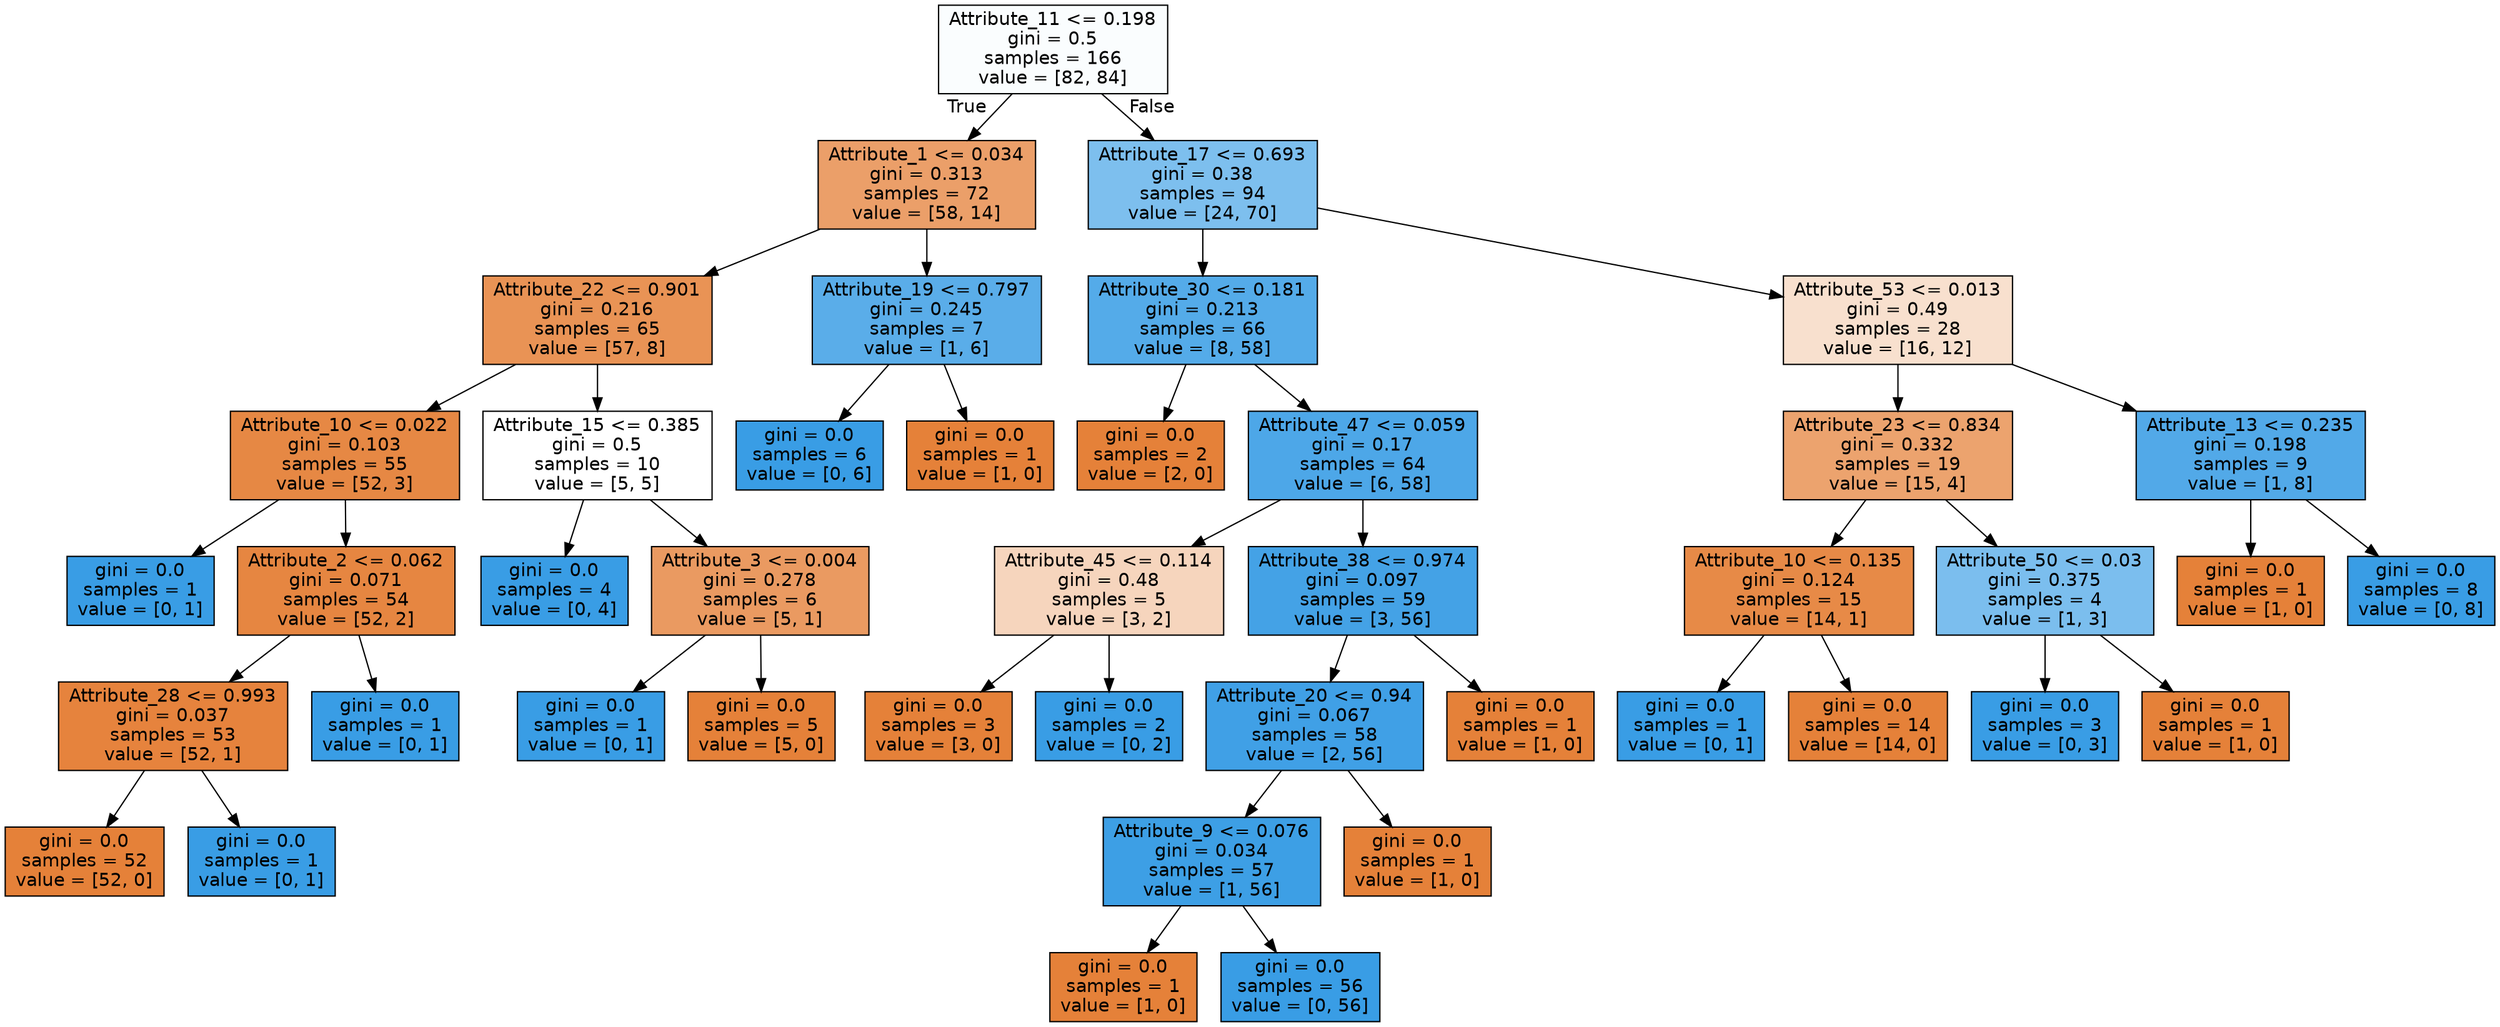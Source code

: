 digraph Tree {
node [shape=box, style="filled", color="black", fontname="helvetica"] ;
edge [fontname="helvetica"] ;
0 [label="Attribute_11 <= 0.198\ngini = 0.5\nsamples = 166\nvalue = [82, 84]", fillcolor="#fafdfe"] ;
1 [label="Attribute_1 <= 0.034\ngini = 0.313\nsamples = 72\nvalue = [58, 14]", fillcolor="#eb9f69"] ;
0 -> 1 [labeldistance=2.5, labelangle=45, headlabel="True"] ;
2 [label="Attribute_22 <= 0.901\ngini = 0.216\nsamples = 65\nvalue = [57, 8]", fillcolor="#e99355"] ;
1 -> 2 ;
3 [label="Attribute_10 <= 0.022\ngini = 0.103\nsamples = 55\nvalue = [52, 3]", fillcolor="#e68844"] ;
2 -> 3 ;
4 [label="gini = 0.0\nsamples = 1\nvalue = [0, 1]", fillcolor="#399de5"] ;
3 -> 4 ;
5 [label="Attribute_2 <= 0.062\ngini = 0.071\nsamples = 54\nvalue = [52, 2]", fillcolor="#e68641"] ;
3 -> 5 ;
6 [label="Attribute_28 <= 0.993\ngini = 0.037\nsamples = 53\nvalue = [52, 1]", fillcolor="#e6833d"] ;
5 -> 6 ;
7 [label="gini = 0.0\nsamples = 52\nvalue = [52, 0]", fillcolor="#e58139"] ;
6 -> 7 ;
8 [label="gini = 0.0\nsamples = 1\nvalue = [0, 1]", fillcolor="#399de5"] ;
6 -> 8 ;
9 [label="gini = 0.0\nsamples = 1\nvalue = [0, 1]", fillcolor="#399de5"] ;
5 -> 9 ;
10 [label="Attribute_15 <= 0.385\ngini = 0.5\nsamples = 10\nvalue = [5, 5]", fillcolor="#ffffff"] ;
2 -> 10 ;
11 [label="gini = 0.0\nsamples = 4\nvalue = [0, 4]", fillcolor="#399de5"] ;
10 -> 11 ;
12 [label="Attribute_3 <= 0.004\ngini = 0.278\nsamples = 6\nvalue = [5, 1]", fillcolor="#ea9a61"] ;
10 -> 12 ;
13 [label="gini = 0.0\nsamples = 1\nvalue = [0, 1]", fillcolor="#399de5"] ;
12 -> 13 ;
14 [label="gini = 0.0\nsamples = 5\nvalue = [5, 0]", fillcolor="#e58139"] ;
12 -> 14 ;
15 [label="Attribute_19 <= 0.797\ngini = 0.245\nsamples = 7\nvalue = [1, 6]", fillcolor="#5aade9"] ;
1 -> 15 ;
16 [label="gini = 0.0\nsamples = 6\nvalue = [0, 6]", fillcolor="#399de5"] ;
15 -> 16 ;
17 [label="gini = 0.0\nsamples = 1\nvalue = [1, 0]", fillcolor="#e58139"] ;
15 -> 17 ;
18 [label="Attribute_17 <= 0.693\ngini = 0.38\nsamples = 94\nvalue = [24, 70]", fillcolor="#7dbfee"] ;
0 -> 18 [labeldistance=2.5, labelangle=-45, headlabel="False"] ;
19 [label="Attribute_30 <= 0.181\ngini = 0.213\nsamples = 66\nvalue = [8, 58]", fillcolor="#54abe9"] ;
18 -> 19 ;
20 [label="gini = 0.0\nsamples = 2\nvalue = [2, 0]", fillcolor="#e58139"] ;
19 -> 20 ;
21 [label="Attribute_47 <= 0.059\ngini = 0.17\nsamples = 64\nvalue = [6, 58]", fillcolor="#4da7e8"] ;
19 -> 21 ;
22 [label="Attribute_45 <= 0.114\ngini = 0.48\nsamples = 5\nvalue = [3, 2]", fillcolor="#f6d5bd"] ;
21 -> 22 ;
23 [label="gini = 0.0\nsamples = 3\nvalue = [3, 0]", fillcolor="#e58139"] ;
22 -> 23 ;
24 [label="gini = 0.0\nsamples = 2\nvalue = [0, 2]", fillcolor="#399de5"] ;
22 -> 24 ;
25 [label="Attribute_38 <= 0.974\ngini = 0.097\nsamples = 59\nvalue = [3, 56]", fillcolor="#44a2e6"] ;
21 -> 25 ;
26 [label="Attribute_20 <= 0.94\ngini = 0.067\nsamples = 58\nvalue = [2, 56]", fillcolor="#40a0e6"] ;
25 -> 26 ;
27 [label="Attribute_9 <= 0.076\ngini = 0.034\nsamples = 57\nvalue = [1, 56]", fillcolor="#3d9fe5"] ;
26 -> 27 ;
28 [label="gini = 0.0\nsamples = 1\nvalue = [1, 0]", fillcolor="#e58139"] ;
27 -> 28 ;
29 [label="gini = 0.0\nsamples = 56\nvalue = [0, 56]", fillcolor="#399de5"] ;
27 -> 29 ;
30 [label="gini = 0.0\nsamples = 1\nvalue = [1, 0]", fillcolor="#e58139"] ;
26 -> 30 ;
31 [label="gini = 0.0\nsamples = 1\nvalue = [1, 0]", fillcolor="#e58139"] ;
25 -> 31 ;
32 [label="Attribute_53 <= 0.013\ngini = 0.49\nsamples = 28\nvalue = [16, 12]", fillcolor="#f8e0ce"] ;
18 -> 32 ;
33 [label="Attribute_23 <= 0.834\ngini = 0.332\nsamples = 19\nvalue = [15, 4]", fillcolor="#eca36e"] ;
32 -> 33 ;
34 [label="Attribute_10 <= 0.135\ngini = 0.124\nsamples = 15\nvalue = [14, 1]", fillcolor="#e78a47"] ;
33 -> 34 ;
35 [label="gini = 0.0\nsamples = 1\nvalue = [0, 1]", fillcolor="#399de5"] ;
34 -> 35 ;
36 [label="gini = 0.0\nsamples = 14\nvalue = [14, 0]", fillcolor="#e58139"] ;
34 -> 36 ;
37 [label="Attribute_50 <= 0.03\ngini = 0.375\nsamples = 4\nvalue = [1, 3]", fillcolor="#7bbeee"] ;
33 -> 37 ;
38 [label="gini = 0.0\nsamples = 3\nvalue = [0, 3]", fillcolor="#399de5"] ;
37 -> 38 ;
39 [label="gini = 0.0\nsamples = 1\nvalue = [1, 0]", fillcolor="#e58139"] ;
37 -> 39 ;
40 [label="Attribute_13 <= 0.235\ngini = 0.198\nsamples = 9\nvalue = [1, 8]", fillcolor="#52a9e8"] ;
32 -> 40 ;
41 [label="gini = 0.0\nsamples = 1\nvalue = [1, 0]", fillcolor="#e58139"] ;
40 -> 41 ;
42 [label="gini = 0.0\nsamples = 8\nvalue = [0, 8]", fillcolor="#399de5"] ;
40 -> 42 ;
}
